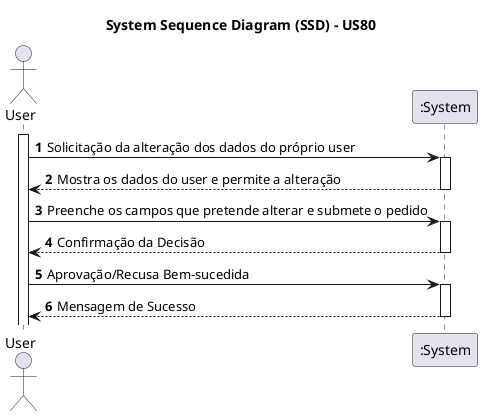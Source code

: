 @startuml
skinparam packageStyle rectangle
skinparam shadowing false

title System Sequence Diagram (SSD) - US80

autonumber

actor "User" as Admin
participant ":System" as System

activate Admin

    Admin -> System : Solicitação da alteração dos dados do próprio user
    activate System

        System --> Admin : Mostra os dados do user e permite a alteração
    deactivate System

    Admin -> System : Preenche os campos que pretende alterar e submete o pedido
    activate System

        System --> Admin : Confirmação da Decisão
    deactivate System

    Admin -> System : Aprovação/Recusa Bem-sucedida
    activate System

        System --> Admin : Mensagem de Sucesso
    deactivate System

@enduml
